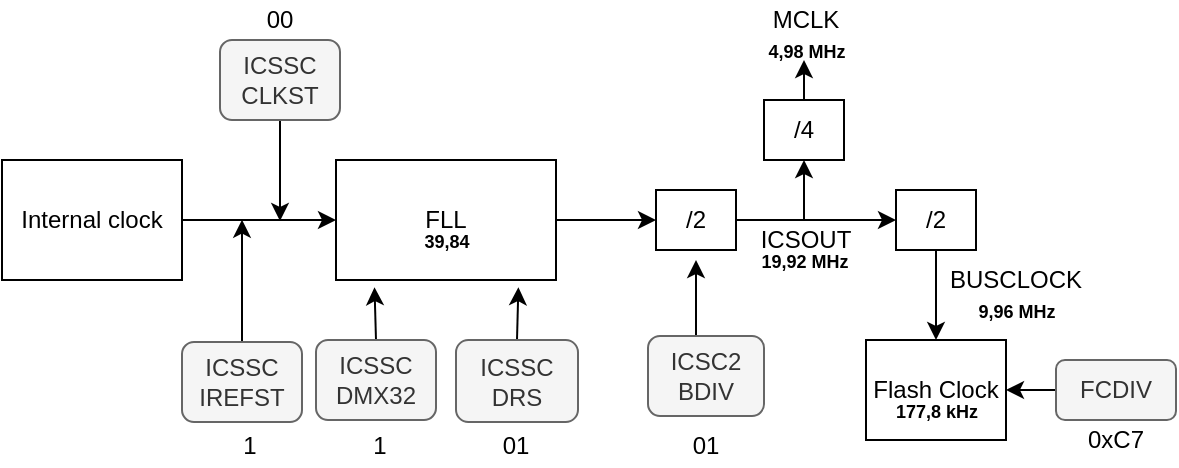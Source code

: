 <mxfile version="13.9.9" type="device"><diagram id="b7xpk7i91G4YxtdjE_pV" name="Page-1"><mxGraphModel dx="832" dy="569" grid="0" gridSize="10" guides="1" tooltips="1" connect="1" arrows="1" fold="1" page="1" pageScale="1" pageWidth="827" pageHeight="1169" math="0" shadow="0"><root><mxCell id="0"/><mxCell id="1" parent="0"/><mxCell id="pF8RZQQbLw2tNvzroKpS-8" style="edgeStyle=orthogonalEdgeStyle;rounded=0;orthogonalLoop=1;jettySize=auto;html=1;exitX=1;exitY=0.5;exitDx=0;exitDy=0;entryX=0;entryY=0.5;entryDx=0;entryDy=0;" parent="1" source="pF8RZQQbLw2tNvzroKpS-1" target="pF8RZQQbLw2tNvzroKpS-2" edge="1"><mxGeometry relative="1" as="geometry"/></mxCell><mxCell id="pF8RZQQbLw2tNvzroKpS-1" value="Internal clock" style="rounded=0;whiteSpace=wrap;html=1;" parent="1" vertex="1"><mxGeometry x="13" y="210" width="90" height="60" as="geometry"/></mxCell><mxCell id="pF8RZQQbLw2tNvzroKpS-10" style="edgeStyle=orthogonalEdgeStyle;rounded=0;orthogonalLoop=1;jettySize=auto;html=1;exitX=1;exitY=0.5;exitDx=0;exitDy=0;entryX=0;entryY=0.5;entryDx=0;entryDy=0;" parent="1" source="pF8RZQQbLw2tNvzroKpS-2" target="pF8RZQQbLw2tNvzroKpS-3" edge="1"><mxGeometry relative="1" as="geometry"/></mxCell><mxCell id="pF8RZQQbLw2tNvzroKpS-2" value="FLL" style="rounded=0;whiteSpace=wrap;html=1;" parent="1" vertex="1"><mxGeometry x="180" y="210" width="110" height="60" as="geometry"/></mxCell><mxCell id="pF8RZQQbLw2tNvzroKpS-11" style="edgeStyle=orthogonalEdgeStyle;rounded=0;orthogonalLoop=1;jettySize=auto;html=1;exitX=1;exitY=0.5;exitDx=0;exitDy=0;entryX=0.5;entryY=1;entryDx=0;entryDy=0;" parent="1" source="pF8RZQQbLw2tNvzroKpS-3" target="pF8RZQQbLw2tNvzroKpS-7" edge="1"><mxGeometry relative="1" as="geometry"/></mxCell><mxCell id="pF8RZQQbLw2tNvzroKpS-15" style="edgeStyle=orthogonalEdgeStyle;rounded=0;orthogonalLoop=1;jettySize=auto;html=1;exitX=1;exitY=0.5;exitDx=0;exitDy=0;entryX=0;entryY=0.5;entryDx=0;entryDy=0;" parent="1" source="pF8RZQQbLw2tNvzroKpS-3" target="pF8RZQQbLw2tNvzroKpS-14" edge="1"><mxGeometry relative="1" as="geometry"/></mxCell><mxCell id="pF8RZQQbLw2tNvzroKpS-3" value="/2" style="rounded=0;whiteSpace=wrap;html=1;" parent="1" vertex="1"><mxGeometry x="340" y="225" width="40" height="30" as="geometry"/></mxCell><mxCell id="pF8RZQQbLw2tNvzroKpS-19" style="edgeStyle=orthogonalEdgeStyle;rounded=0;orthogonalLoop=1;jettySize=auto;html=1;exitX=0.5;exitY=0;exitDx=0;exitDy=0;" parent="1" source="pF8RZQQbLw2tNvzroKpS-6" edge="1"><mxGeometry relative="1" as="geometry"><mxPoint x="360" y="260" as="targetPoint"/></mxGeometry></mxCell><mxCell id="pF8RZQQbLw2tNvzroKpS-6" value="ICSC2&lt;br&gt;BDIV" style="rounded=1;whiteSpace=wrap;html=1;fillColor=#f5f5f5;strokeColor=#666666;fontColor=#333333;" parent="1" vertex="1"><mxGeometry x="336" y="298" width="58" height="40" as="geometry"/></mxCell><mxCell id="pF8RZQQbLw2tNvzroKpS-28" style="edgeStyle=orthogonalEdgeStyle;rounded=0;orthogonalLoop=1;jettySize=auto;html=1;exitX=0.5;exitY=0;exitDx=0;exitDy=0;" parent="1" source="pF8RZQQbLw2tNvzroKpS-7" edge="1"><mxGeometry relative="1" as="geometry"><mxPoint x="414" y="160" as="targetPoint"/></mxGeometry></mxCell><mxCell id="pF8RZQQbLw2tNvzroKpS-7" value="/4" style="rounded=0;whiteSpace=wrap;html=1;" parent="1" vertex="1"><mxGeometry x="394" y="180" width="40" height="30" as="geometry"/></mxCell><mxCell id="pF8RZQQbLw2tNvzroKpS-16" style="edgeStyle=orthogonalEdgeStyle;rounded=0;orthogonalLoop=1;jettySize=auto;html=1;exitX=0.5;exitY=0;exitDx=0;exitDy=0;entryX=0.829;entryY=1.06;entryDx=0;entryDy=0;entryPerimeter=0;" parent="1" source="pF8RZQQbLw2tNvzroKpS-12" target="pF8RZQQbLw2tNvzroKpS-2" edge="1"><mxGeometry relative="1" as="geometry"/></mxCell><mxCell id="pF8RZQQbLw2tNvzroKpS-12" value="ICSSC&lt;br&gt;DRS" style="rounded=1;whiteSpace=wrap;html=1;fillColor=#f5f5f5;strokeColor=#666666;fontColor=#333333;" parent="1" vertex="1"><mxGeometry x="240" y="300" width="61" height="41" as="geometry"/></mxCell><mxCell id="pF8RZQQbLw2tNvzroKpS-18" style="edgeStyle=orthogonalEdgeStyle;rounded=0;orthogonalLoop=1;jettySize=auto;html=1;exitX=0.5;exitY=0;exitDx=0;exitDy=0;entryX=0.175;entryY=1.06;entryDx=0;entryDy=0;entryPerimeter=0;" parent="1" source="pF8RZQQbLw2tNvzroKpS-13" target="pF8RZQQbLw2tNvzroKpS-2" edge="1"><mxGeometry relative="1" as="geometry"/></mxCell><mxCell id="pF8RZQQbLw2tNvzroKpS-13" value="ICSSC&lt;br&gt;DMX32" style="rounded=1;whiteSpace=wrap;html=1;fillColor=#f5f5f5;strokeColor=#666666;fontColor=#333333;" parent="1" vertex="1"><mxGeometry x="170" y="300" width="60" height="40" as="geometry"/></mxCell><mxCell id="pF8RZQQbLw2tNvzroKpS-21" style="edgeStyle=orthogonalEdgeStyle;rounded=0;orthogonalLoop=1;jettySize=auto;html=1;exitX=0.5;exitY=1;exitDx=0;exitDy=0;entryX=0.5;entryY=0;entryDx=0;entryDy=0;" parent="1" source="pF8RZQQbLw2tNvzroKpS-14" target="pF8RZQQbLw2tNvzroKpS-20" edge="1"><mxGeometry relative="1" as="geometry"/></mxCell><mxCell id="pF8RZQQbLw2tNvzroKpS-14" value="/2" style="rounded=0;whiteSpace=wrap;html=1;" parent="1" vertex="1"><mxGeometry x="460" y="225" width="40" height="30" as="geometry"/></mxCell><mxCell id="pF8RZQQbLw2tNvzroKpS-20" value="Flash Clock" style="rounded=0;whiteSpace=wrap;html=1;" parent="1" vertex="1"><mxGeometry x="445" y="300" width="70" height="50" as="geometry"/></mxCell><mxCell id="pF8RZQQbLw2tNvzroKpS-24" style="edgeStyle=orthogonalEdgeStyle;rounded=0;orthogonalLoop=1;jettySize=auto;html=1;exitX=0;exitY=0.5;exitDx=0;exitDy=0;entryX=1;entryY=0.5;entryDx=0;entryDy=0;" parent="1" source="pF8RZQQbLw2tNvzroKpS-23" target="pF8RZQQbLw2tNvzroKpS-20" edge="1"><mxGeometry relative="1" as="geometry"/></mxCell><mxCell id="pF8RZQQbLw2tNvzroKpS-23" value="FCDIV" style="rounded=1;whiteSpace=wrap;html=1;fillColor=#f5f5f5;strokeColor=#666666;fontColor=#333333;" parent="1" vertex="1"><mxGeometry x="540" y="310" width="60" height="30" as="geometry"/></mxCell><mxCell id="pF8RZQQbLw2tNvzroKpS-25" value="ICSOUT" style="text;html=1;strokeColor=none;fillColor=none;align=center;verticalAlign=middle;whiteSpace=wrap;rounded=0;" parent="1" vertex="1"><mxGeometry x="385" y="240" width="60" height="20" as="geometry"/></mxCell><mxCell id="pF8RZQQbLw2tNvzroKpS-27" value="BUSCLOCK" style="text;html=1;strokeColor=none;fillColor=none;align=center;verticalAlign=middle;whiteSpace=wrap;rounded=0;" parent="1" vertex="1"><mxGeometry x="480" y="260" width="80" height="20" as="geometry"/></mxCell><mxCell id="pF8RZQQbLw2tNvzroKpS-29" value="MCLK" style="text;html=1;strokeColor=none;fillColor=none;align=center;verticalAlign=middle;whiteSpace=wrap;rounded=0;" parent="1" vertex="1"><mxGeometry x="375" y="130" width="80" height="20" as="geometry"/></mxCell><mxCell id="pF8RZQQbLw2tNvzroKpS-30" value="1" style="text;html=1;strokeColor=none;fillColor=none;align=center;verticalAlign=middle;whiteSpace=wrap;rounded=0;" parent="1" vertex="1"><mxGeometry x="182" y="343" width="40" height="20" as="geometry"/></mxCell><mxCell id="pF8RZQQbLw2tNvzroKpS-31" value="01" style="text;html=1;strokeColor=none;fillColor=none;align=center;verticalAlign=middle;whiteSpace=wrap;rounded=0;" parent="1" vertex="1"><mxGeometry x="250" y="343" width="40" height="20" as="geometry"/></mxCell><mxCell id="pF8RZQQbLw2tNvzroKpS-32" value="01" style="text;html=1;strokeColor=none;fillColor=none;align=center;verticalAlign=middle;whiteSpace=wrap;rounded=0;" parent="1" vertex="1"><mxGeometry x="345" y="343" width="40" height="20" as="geometry"/></mxCell><mxCell id="pF8RZQQbLw2tNvzroKpS-33" value="0xC7" style="text;html=1;strokeColor=none;fillColor=none;align=center;verticalAlign=middle;whiteSpace=wrap;rounded=0;" parent="1" vertex="1"><mxGeometry x="550" y="340" width="40" height="20" as="geometry"/></mxCell><mxCell id="pF8RZQQbLw2tNvzroKpS-34" value="&lt;b&gt;&lt;font style=&quot;font-size: 9px&quot;&gt;39,84&lt;/font&gt;&lt;/b&gt;" style="text;html=1;strokeColor=none;fillColor=none;align=center;verticalAlign=middle;whiteSpace=wrap;rounded=0;" parent="1" vertex="1"><mxGeometry x="207.5" y="245" width="55" height="10" as="geometry"/></mxCell><mxCell id="pF8RZQQbLw2tNvzroKpS-35" value="&lt;b&gt;&lt;font style=&quot;font-size: 9px&quot;&gt;19,92 MHz&lt;/font&gt;&lt;/b&gt;" style="text;html=1;strokeColor=none;fillColor=none;align=center;verticalAlign=middle;whiteSpace=wrap;rounded=0;" parent="1" vertex="1"><mxGeometry x="386.5" y="255" width="55" height="10" as="geometry"/></mxCell><mxCell id="pF8RZQQbLw2tNvzroKpS-37" value="&lt;b&gt;&lt;font style=&quot;font-size: 9px&quot;&gt;9,96 MHz&lt;/font&gt;&lt;/b&gt;" style="text;html=1;strokeColor=none;fillColor=none;align=center;verticalAlign=middle;whiteSpace=wrap;rounded=0;" parent="1" vertex="1"><mxGeometry x="492.5" y="280" width="55" height="10" as="geometry"/></mxCell><mxCell id="pF8RZQQbLw2tNvzroKpS-40" value="&lt;b&gt;&lt;font style=&quot;font-size: 9px&quot;&gt;177,8 kHz&lt;/font&gt;&lt;/b&gt;" style="text;html=1;strokeColor=none;fillColor=none;align=center;verticalAlign=middle;whiteSpace=wrap;rounded=0;" parent="1" vertex="1"><mxGeometry x="452.5" y="330" width="55" height="10" as="geometry"/></mxCell><mxCell id="pF8RZQQbLw2tNvzroKpS-41" value="&lt;b&gt;&lt;font style=&quot;font-size: 9px&quot;&gt;4,98 MHz&lt;/font&gt;&lt;/b&gt;" style="text;html=1;strokeColor=none;fillColor=none;align=center;verticalAlign=middle;whiteSpace=wrap;rounded=0;" parent="1" vertex="1"><mxGeometry x="387.5" y="150" width="55" height="10" as="geometry"/></mxCell><mxCell id="pF8RZQQbLw2tNvzroKpS-44" style="edgeStyle=orthogonalEdgeStyle;rounded=0;orthogonalLoop=1;jettySize=auto;html=1;" parent="1" source="pF8RZQQbLw2tNvzroKpS-43" edge="1"><mxGeometry relative="1" as="geometry"><mxPoint x="133" y="239.833" as="targetPoint"/></mxGeometry></mxCell><mxCell id="pF8RZQQbLw2tNvzroKpS-43" value="ICSSC&lt;br&gt;IREFST" style="rounded=1;whiteSpace=wrap;html=1;fillColor=#f5f5f5;strokeColor=#666666;fontColor=#333333;" parent="1" vertex="1"><mxGeometry x="103" y="301" width="60" height="40" as="geometry"/></mxCell><mxCell id="pF8RZQQbLw2tNvzroKpS-46" style="edgeStyle=orthogonalEdgeStyle;rounded=0;orthogonalLoop=1;jettySize=auto;html=1;" parent="1" source="pF8RZQQbLw2tNvzroKpS-45" edge="1"><mxGeometry relative="1" as="geometry"><mxPoint x="152.0" y="240.5" as="targetPoint"/></mxGeometry></mxCell><mxCell id="pF8RZQQbLw2tNvzroKpS-45" value="ICSSC&lt;br&gt;CLKST" style="rounded=1;whiteSpace=wrap;html=1;fillColor=#f5f5f5;strokeColor=#666666;fontColor=#333333;" parent="1" vertex="1"><mxGeometry x="122" y="150" width="60" height="40" as="geometry"/></mxCell><mxCell id="pF8RZQQbLw2tNvzroKpS-48" value="1" style="text;html=1;strokeColor=none;fillColor=none;align=center;verticalAlign=middle;whiteSpace=wrap;rounded=0;" parent="1" vertex="1"><mxGeometry x="117" y="343" width="40" height="20" as="geometry"/></mxCell><mxCell id="pF8RZQQbLw2tNvzroKpS-49" value="00" style="text;html=1;strokeColor=none;fillColor=none;align=center;verticalAlign=middle;whiteSpace=wrap;rounded=0;" parent="1" vertex="1"><mxGeometry x="132" y="130" width="40" height="20" as="geometry"/></mxCell></root></mxGraphModel></diagram></mxfile>